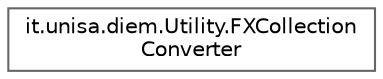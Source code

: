 digraph "Graphical Class Hierarchy"
{
 // LATEX_PDF_SIZE
  bgcolor="transparent";
  edge [fontname=Helvetica,fontsize=10,labelfontname=Helvetica,labelfontsize=10];
  node [fontname=Helvetica,fontsize=10,shape=box,height=0.2,width=0.4];
  rankdir="LR";
  Node0 [id="Node000000",label="it.unisa.diem.Utility.FXCollection\lConverter",height=0.2,width=0.4,color="grey40", fillcolor="white", style="filled",URL="$classit_1_1unisa_1_1diem_1_1Utility_1_1FXCollectionConverter.html",tooltip=" "];
}
